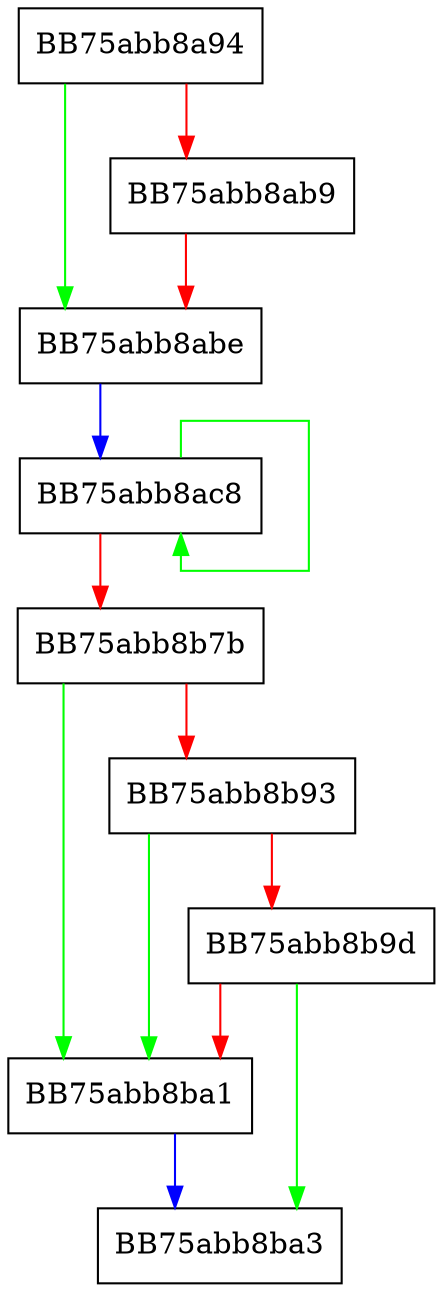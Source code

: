 digraph build_vmcache {
  node [shape="box"];
  graph [splines=ortho];
  BB75abb8a94 -> BB75abb8abe [color="green"];
  BB75abb8a94 -> BB75abb8ab9 [color="red"];
  BB75abb8ab9 -> BB75abb8abe [color="red"];
  BB75abb8abe -> BB75abb8ac8 [color="blue"];
  BB75abb8ac8 -> BB75abb8ac8 [color="green"];
  BB75abb8ac8 -> BB75abb8b7b [color="red"];
  BB75abb8b7b -> BB75abb8ba1 [color="green"];
  BB75abb8b7b -> BB75abb8b93 [color="red"];
  BB75abb8b93 -> BB75abb8ba1 [color="green"];
  BB75abb8b93 -> BB75abb8b9d [color="red"];
  BB75abb8b9d -> BB75abb8ba3 [color="green"];
  BB75abb8b9d -> BB75abb8ba1 [color="red"];
  BB75abb8ba1 -> BB75abb8ba3 [color="blue"];
}